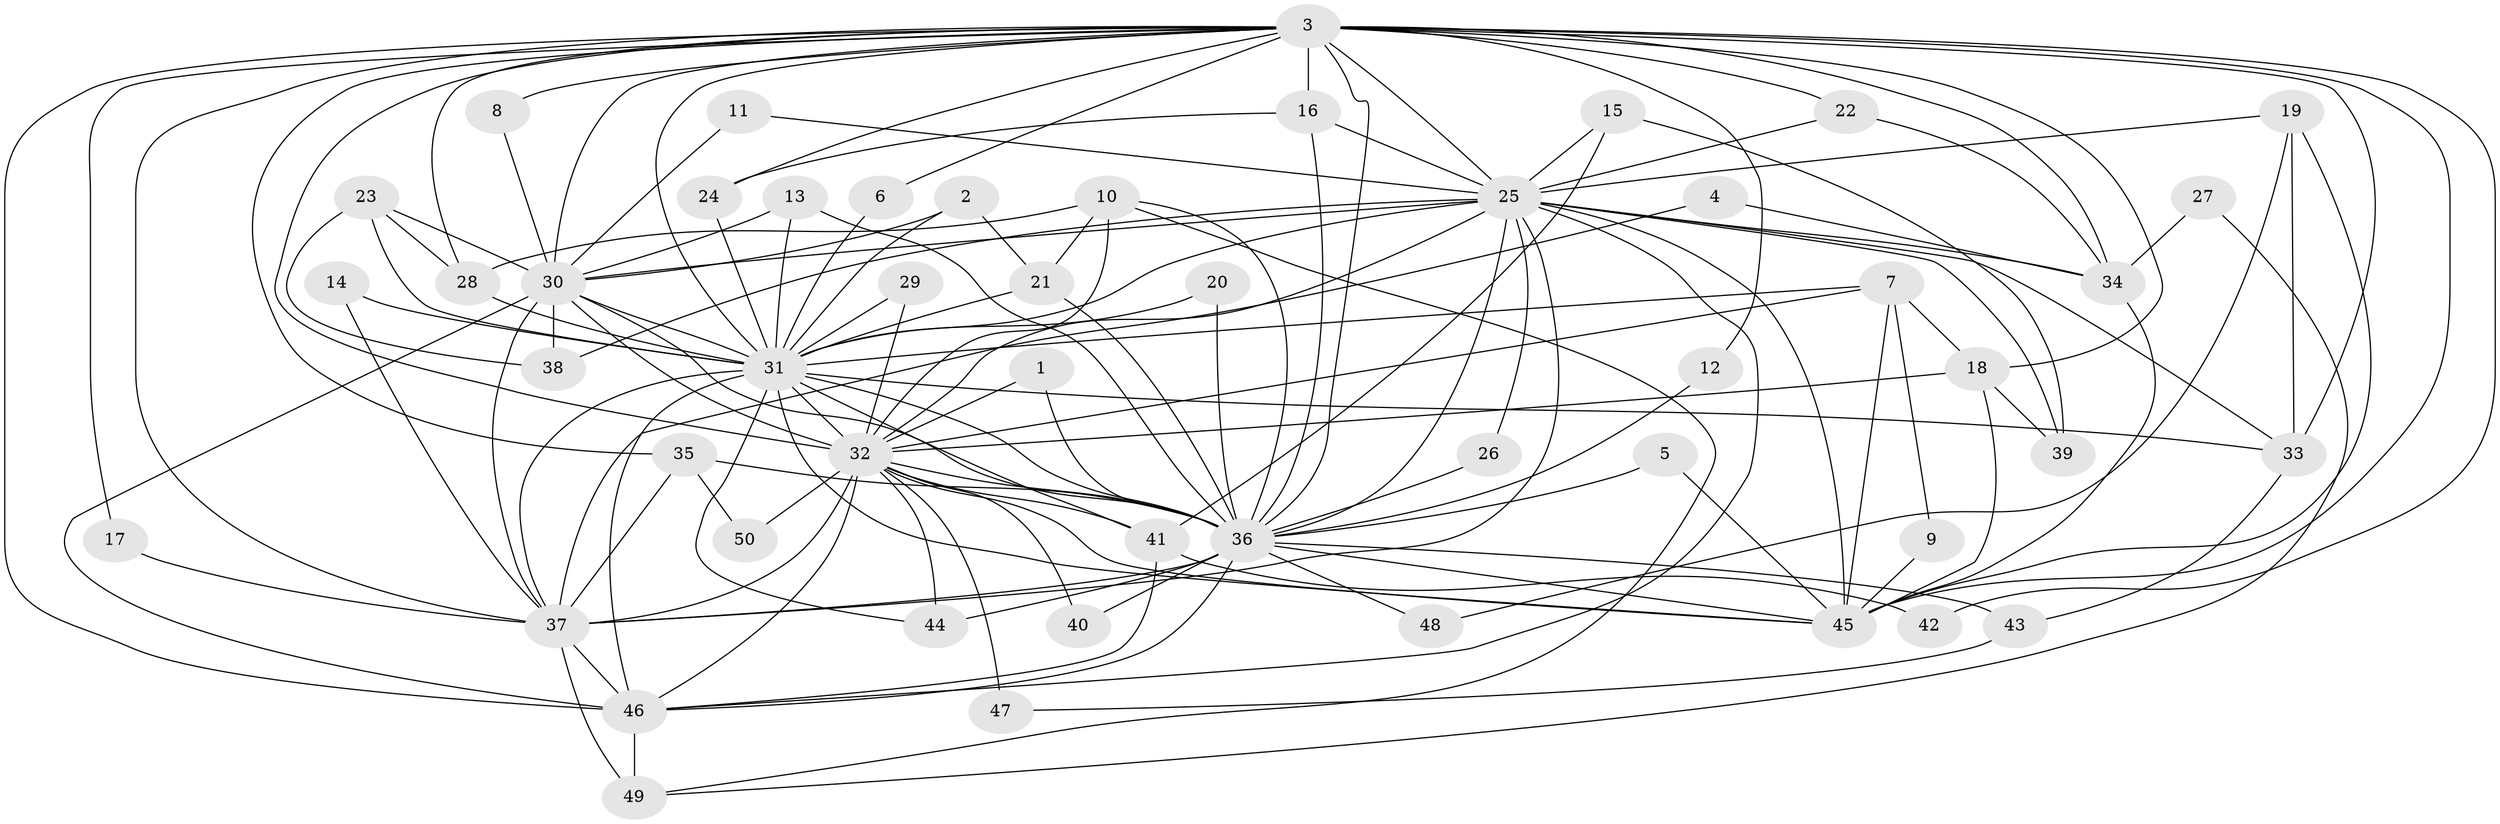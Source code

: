 // original degree distribution, {19: 0.02, 20: 0.01, 11: 0.01, 22: 0.02, 15: 0.01, 28: 0.02, 17: 0.01, 5: 0.04, 3: 0.25, 10: 0.01, 4: 0.08, 6: 0.02, 2: 0.5}
// Generated by graph-tools (version 1.1) at 2025/25/03/09/25 03:25:38]
// undirected, 50 vertices, 135 edges
graph export_dot {
graph [start="1"]
  node [color=gray90,style=filled];
  1;
  2;
  3;
  4;
  5;
  6;
  7;
  8;
  9;
  10;
  11;
  12;
  13;
  14;
  15;
  16;
  17;
  18;
  19;
  20;
  21;
  22;
  23;
  24;
  25;
  26;
  27;
  28;
  29;
  30;
  31;
  32;
  33;
  34;
  35;
  36;
  37;
  38;
  39;
  40;
  41;
  42;
  43;
  44;
  45;
  46;
  47;
  48;
  49;
  50;
  1 -- 32 [weight=1.0];
  1 -- 36 [weight=1.0];
  2 -- 21 [weight=1.0];
  2 -- 30 [weight=1.0];
  2 -- 31 [weight=1.0];
  3 -- 6 [weight=1.0];
  3 -- 8 [weight=1.0];
  3 -- 12 [weight=1.0];
  3 -- 16 [weight=1.0];
  3 -- 17 [weight=1.0];
  3 -- 18 [weight=2.0];
  3 -- 22 [weight=2.0];
  3 -- 24 [weight=1.0];
  3 -- 25 [weight=4.0];
  3 -- 28 [weight=1.0];
  3 -- 30 [weight=2.0];
  3 -- 31 [weight=2.0];
  3 -- 32 [weight=2.0];
  3 -- 33 [weight=2.0];
  3 -- 34 [weight=1.0];
  3 -- 35 [weight=2.0];
  3 -- 36 [weight=3.0];
  3 -- 37 [weight=2.0];
  3 -- 42 [weight=1.0];
  3 -- 45 [weight=1.0];
  3 -- 46 [weight=2.0];
  4 -- 34 [weight=1.0];
  4 -- 37 [weight=1.0];
  5 -- 36 [weight=1.0];
  5 -- 45 [weight=1.0];
  6 -- 31 [weight=1.0];
  7 -- 9 [weight=1.0];
  7 -- 18 [weight=1.0];
  7 -- 31 [weight=1.0];
  7 -- 32 [weight=1.0];
  7 -- 45 [weight=1.0];
  8 -- 30 [weight=1.0];
  9 -- 45 [weight=1.0];
  10 -- 21 [weight=1.0];
  10 -- 28 [weight=1.0];
  10 -- 32 [weight=1.0];
  10 -- 36 [weight=1.0];
  10 -- 49 [weight=1.0];
  11 -- 25 [weight=1.0];
  11 -- 30 [weight=1.0];
  12 -- 36 [weight=1.0];
  13 -- 30 [weight=1.0];
  13 -- 31 [weight=1.0];
  13 -- 36 [weight=1.0];
  14 -- 31 [weight=1.0];
  14 -- 37 [weight=1.0];
  15 -- 25 [weight=2.0];
  15 -- 39 [weight=1.0];
  15 -- 41 [weight=1.0];
  16 -- 24 [weight=1.0];
  16 -- 25 [weight=1.0];
  16 -- 36 [weight=1.0];
  17 -- 37 [weight=1.0];
  18 -- 32 [weight=1.0];
  18 -- 39 [weight=1.0];
  18 -- 45 [weight=1.0];
  19 -- 25 [weight=1.0];
  19 -- 33 [weight=1.0];
  19 -- 45 [weight=1.0];
  19 -- 48 [weight=1.0];
  20 -- 31 [weight=1.0];
  20 -- 36 [weight=1.0];
  21 -- 31 [weight=1.0];
  21 -- 36 [weight=1.0];
  22 -- 25 [weight=1.0];
  22 -- 34 [weight=1.0];
  23 -- 28 [weight=1.0];
  23 -- 30 [weight=1.0];
  23 -- 31 [weight=1.0];
  23 -- 38 [weight=1.0];
  24 -- 31 [weight=1.0];
  25 -- 26 [weight=1.0];
  25 -- 30 [weight=2.0];
  25 -- 31 [weight=3.0];
  25 -- 32 [weight=2.0];
  25 -- 33 [weight=1.0];
  25 -- 34 [weight=1.0];
  25 -- 36 [weight=2.0];
  25 -- 37 [weight=3.0];
  25 -- 38 [weight=1.0];
  25 -- 39 [weight=1.0];
  25 -- 45 [weight=1.0];
  25 -- 46 [weight=2.0];
  26 -- 36 [weight=1.0];
  27 -- 34 [weight=1.0];
  27 -- 49 [weight=1.0];
  28 -- 31 [weight=1.0];
  29 -- 31 [weight=1.0];
  29 -- 32 [weight=1.0];
  30 -- 31 [weight=3.0];
  30 -- 32 [weight=1.0];
  30 -- 36 [weight=1.0];
  30 -- 37 [weight=3.0];
  30 -- 38 [weight=1.0];
  30 -- 46 [weight=2.0];
  31 -- 32 [weight=2.0];
  31 -- 33 [weight=1.0];
  31 -- 36 [weight=2.0];
  31 -- 37 [weight=2.0];
  31 -- 41 [weight=1.0];
  31 -- 44 [weight=1.0];
  31 -- 45 [weight=1.0];
  31 -- 46 [weight=1.0];
  32 -- 36 [weight=1.0];
  32 -- 37 [weight=1.0];
  32 -- 40 [weight=1.0];
  32 -- 41 [weight=1.0];
  32 -- 44 [weight=1.0];
  32 -- 45 [weight=1.0];
  32 -- 46 [weight=1.0];
  32 -- 47 [weight=2.0];
  32 -- 50 [weight=1.0];
  33 -- 43 [weight=1.0];
  34 -- 45 [weight=1.0];
  35 -- 36 [weight=1.0];
  35 -- 37 [weight=1.0];
  35 -- 50 [weight=1.0];
  36 -- 37 [weight=2.0];
  36 -- 40 [weight=1.0];
  36 -- 43 [weight=1.0];
  36 -- 44 [weight=1.0];
  36 -- 45 [weight=1.0];
  36 -- 46 [weight=1.0];
  36 -- 48 [weight=1.0];
  37 -- 46 [weight=1.0];
  37 -- 49 [weight=2.0];
  41 -- 42 [weight=1.0];
  41 -- 46 [weight=1.0];
  43 -- 47 [weight=1.0];
  46 -- 49 [weight=1.0];
}

